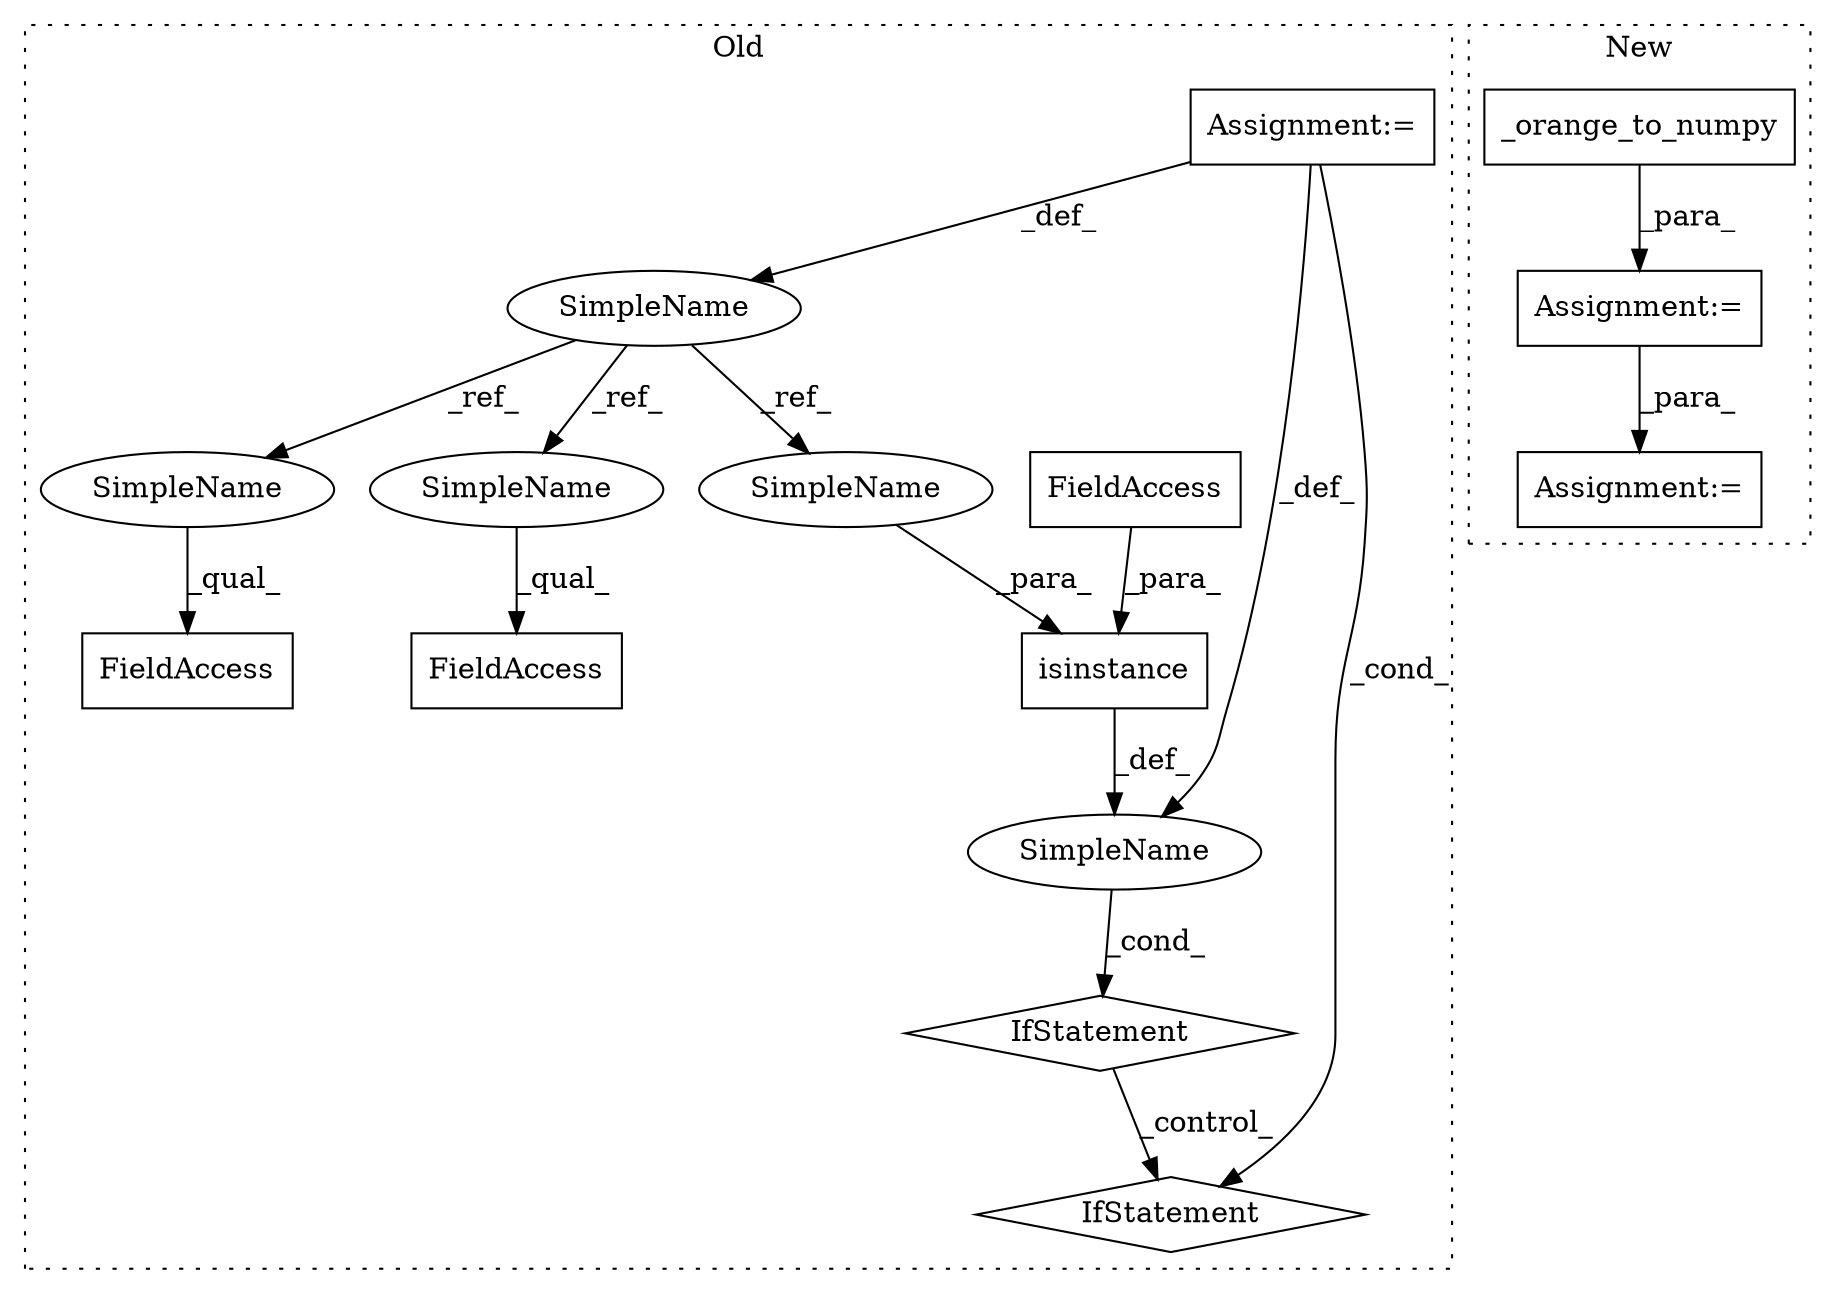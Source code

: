 digraph G {
subgraph cluster0 {
1 [label="IfStatement" a="25" s="7989" l="3" shape="diamond"];
3 [label="isinstance" a="32" s="7958,7988" l="11,1" shape="box"];
4 [label="SimpleName" a="42" s="7890" l="2" shape="ellipse"];
5 [label="FieldAccess" a="22" s="7992" l="4" shape="box"];
6 [label="FieldAccess" a="22" s="8015" l="4" shape="box"];
7 [label="SimpleName" a="42" s="" l="" shape="ellipse"];
8 [label="IfStatement" a="25" s="8012" l="3" shape="diamond"];
9 [label="FieldAccess" a="22" s="7972" l="16" shape="box"];
12 [label="Assignment:=" a="7" s="7890" l="2" shape="box"];
13 [label="SimpleName" a="42" s="8015" l="2" shape="ellipse"];
14 [label="SimpleName" a="42" s="7969" l="2" shape="ellipse"];
15 [label="SimpleName" a="42" s="7992" l="2" shape="ellipse"];
label = "Old";
style="dotted";
}
subgraph cluster1 {
2 [label="_orange_to_numpy" a="32" s="4125,4144" l="17,1" shape="box"];
10 [label="Assignment:=" a="7" s="4206" l="1" shape="box"];
11 [label="Assignment:=" a="7" s="4709" l="1" shape="box"];
label = "New";
style="dotted";
}
1 -> 8 [label="_control_"];
2 -> 10 [label="_para_"];
3 -> 7 [label="_def_"];
4 -> 13 [label="_ref_"];
4 -> 14 [label="_ref_"];
4 -> 15 [label="_ref_"];
7 -> 1 [label="_cond_"];
9 -> 3 [label="_para_"];
10 -> 11 [label="_para_"];
12 -> 8 [label="_cond_"];
12 -> 7 [label="_def_"];
12 -> 4 [label="_def_"];
13 -> 6 [label="_qual_"];
14 -> 3 [label="_para_"];
15 -> 5 [label="_qual_"];
}